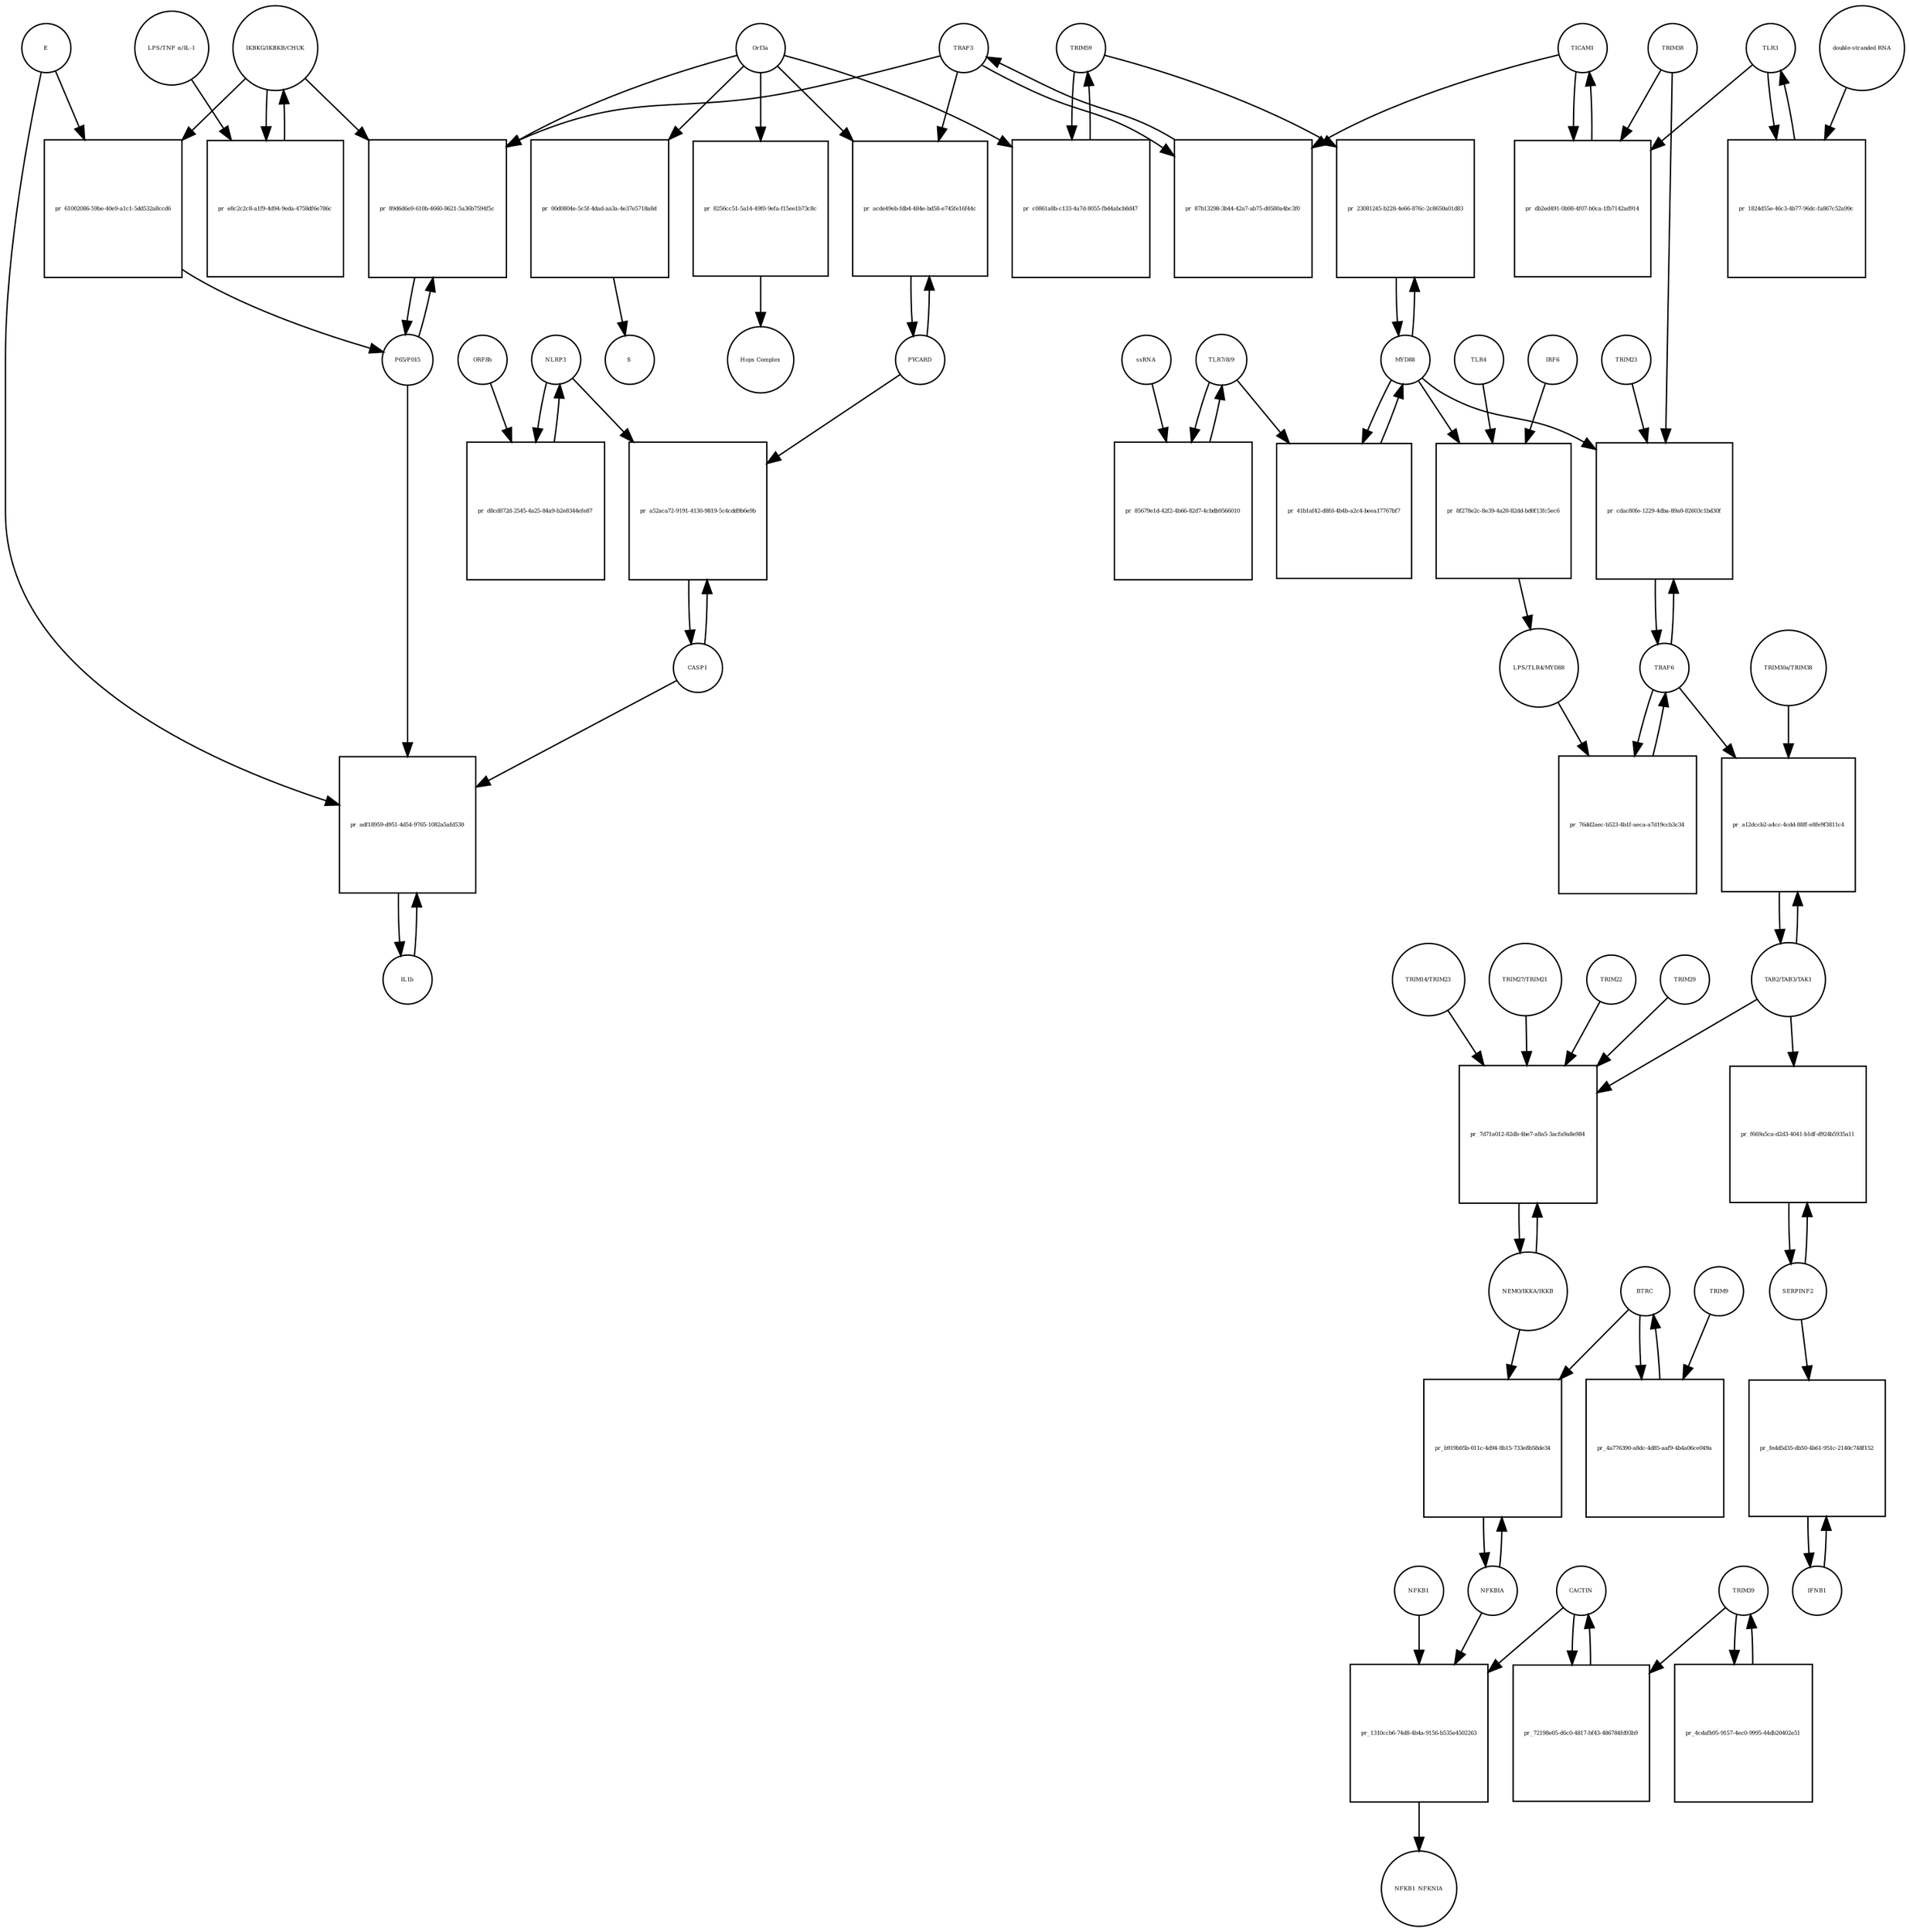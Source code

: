 strict digraph  {
TRIM59 [annotation="urn_miriam_pubmed_22588174|urn_miriam_hgnc_30834", bipartite=0, cls=macromolecule, fontsize=4, label=TRIM59, shape=circle];
"pr_c0861a8b-c133-4a7d-8055-fb44abcb8d47" [annotation="", bipartite=1, cls=process, fontsize=4, label="pr_c0861a8b-c133-4a7d-8055-fb44abcb8d47", shape=square];
Orf3a [annotation=urn_miriam_uniprot_P0DTC3, bipartite=0, cls=macromolecule, fontsize=4, label=Orf3a, shape=circle];
NLRP3 [annotation="", bipartite=0, cls="macromolecule multimer", fontsize=4, label=NLRP3, shape=circle];
"pr_d8cd872d-2545-4a25-84a9-b2e8344efe87" [annotation="", bipartite=1, cls=process, fontsize=4, label="pr_d8cd872d-2545-4a25-84a9-b2e8344efe87", shape=square];
ORF8b [annotation=urn_miriam_ncbiprotein_BCD58760, bipartite=0, cls=macromolecule, fontsize=4, label=ORF8b, shape=circle];
TRAF3 [annotation=urn_miriam_hgnc_12033, bipartite=0, cls=macromolecule, fontsize=4, label=TRAF3, shape=circle];
"pr_87b13298-3b44-42a7-ab75-d0580a4bc3f0" [annotation="", bipartite=1, cls=process, fontsize=4, label="pr_87b13298-3b44-42a7-ab75-d0580a4bc3f0", shape=square];
TICAM1 [annotation=urn_miriam_hgnc_18348, bipartite=0, cls=macromolecule, fontsize=4, label=TICAM1, shape=circle];
"IKBKG/IKBKB/CHUK" [annotation="urn_miriam_hgnc_5961|urn_miriam_hgnc_5960|urn_miriam_hgnc_1974", bipartite=0, cls=complex, fontsize=4, label="IKBKG/IKBKB/CHUK", shape=circle];
"pr_e8c2c2c8-a1f9-4d94-9eda-4758df6e786c" [annotation="", bipartite=1, cls=process, fontsize=4, label="pr_e8c2c2c8-a1f9-4d94-9eda-4758df6e786c", shape=square];
"LPS/TNF α/IL-1" [annotation="urn_miriam_hgnc_6121|urn_miriam_hgnc_11916|urn_miriam_hgnc_5991", bipartite=0, cls=complex, fontsize=4, label="LPS/TNF α/IL-1", shape=circle];
"pr_61002086-59be-40e9-a1c1-5dd532a8ccd6" [annotation="", bipartite=1, cls=process, fontsize=4, label="pr_61002086-59be-40e9-a1c1-5dd532a8ccd6", shape=square];
"P65/P015" [annotation="urn_miriam_hgnc_9955|urn_miriam_hgnc_7794", bipartite=0, cls=complex, fontsize=4, label="P65/P015", shape=circle];
E [annotation=urn_miriam_ncbiprotein_1796318600, bipartite=0, cls=macromolecule, fontsize=4, label=E, shape=circle];
CASP1 [annotation=urn_miriam_hgnc_1499, bipartite=0, cls=macromolecule, fontsize=4, label=CASP1, shape=circle];
"pr_a52aca72-9191-4130-9819-5c4cdd9b6e9b" [annotation="", bipartite=1, cls=process, fontsize=4, label="pr_a52aca72-9191-4130-9819-5c4cdd9b6e9b", shape=square];
PYCARD [annotation="", bipartite=0, cls="macromolecule multimer", fontsize=4, label=PYCARD, shape=circle];
TRAF6 [annotation=urn_miriam_hgnc_12036, bipartite=0, cls=macromolecule, fontsize=4, label=TRAF6, shape=circle];
"pr_76dd2aec-b523-4b1f-aeca-a7d19ccb3c34" [annotation="", bipartite=1, cls=process, fontsize=4, label="pr_76dd2aec-b523-4b1f-aeca-a7d19ccb3c34", shape=square];
"LPS/TLR4/MYD88" [annotation="urn_miriam_hgnc_6121|urn_miriam_hgnc_11850|urn_miriam_hgnc_7562", bipartite=0, cls=complex, fontsize=4, label="LPS/TLR4/MYD88", shape=circle];
"pr_cdac80fe-1229-4dba-89a0-82603c1bd30f" [annotation="", bipartite=1, cls=process, fontsize=4, label="pr_cdac80fe-1229-4dba-89a0-82603c1bd30f", shape=square];
MYD88 [annotation=urn_miriam_hgnc_7562, bipartite=0, cls=macromolecule, fontsize=4, label=MYD88, shape=circle];
TRIM38 [annotation=urn_miriam_hgnc_10059, bipartite=0, cls=macromolecule, fontsize=4, label=TRIM38, shape=circle];
TRIM23 [annotation=urn_miriam_hgnc_660, bipartite=0, cls=macromolecule, fontsize=4, label=TRIM23, shape=circle];
"TLR7/8/9" [annotation="urn_miriam_hgnc_15633|urn_miriam_hgnc_15632|urn_miriam_hgnc_15631", bipartite=0, cls=complex, fontsize=4, label="TLR7/8/9", shape=circle];
"pr_85679e1d-42f2-4b66-82d7-4cbdb9566010" [annotation="", bipartite=1, cls=process, fontsize=4, label="pr_85679e1d-42f2-4b66-82d7-4cbdb9566010", shape=square];
ssRNA [annotation="", bipartite=0, cls="nucleic acid feature", fontsize=4, label=ssRNA, shape=circle];
"pr_db2ed491-0b98-4f07-b0ca-1fb7142ad914" [annotation="", bipartite=1, cls=process, fontsize=4, label="pr_db2ed491-0b98-4f07-b0ca-1fb7142ad914", shape=square];
TLR3 [annotation=urn_miriam_hgnc_11849, bipartite=0, cls=macromolecule, fontsize=4, label=TLR3, shape=circle];
"pr_41b1af42-d8fd-4b4b-a2c4-beea17767bf7" [annotation="", bipartite=1, cls=process, fontsize=4, label="pr_41b1af42-d8fd-4b4b-a2c4-beea17767bf7", shape=square];
"pr_23081245-b228-4e66-876c-2c8650a01d83" [annotation="", bipartite=1, cls=process, fontsize=4, label="pr_23081245-b228-4e66-876c-2c8650a01d83", shape=square];
"TAB2/TAB3/TAK1" [annotation="urn_miriam_hgnc_17075|urn_miriam_hgnc_30681|urn_miriam_hgnc_6859", bipartite=0, cls=complex, fontsize=4, label="TAB2/TAB3/TAK1", shape=circle];
"pr_a12dccb2-a4cc-4cdd-88ff-e8fe9f3811c4" [annotation="", bipartite=1, cls=process, fontsize=4, label="pr_a12dccb2-a4cc-4cdd-88ff-e8fe9f3811c4", shape=square];
"TRIM30a/TRIM38" [annotation="urn_miriam_hgnc_10059|urn_miriam_uniprot_P15533", bipartite=0, cls=complex, fontsize=4, label="TRIM30a/TRIM38", shape=circle];
"NEMO/IKKA/IKKB" [annotation="urn_miriam_hgnc_5961|urn_miriam_hgnc_5960|urn_miriam_hgnc_1974", bipartite=0, cls=complex, fontsize=4, label="NEMO/IKKA/IKKB", shape=circle];
"pr_7d71a012-82db-4be7-a8a5-3acfa9a8e984" [annotation="", bipartite=1, cls=process, fontsize=4, label="pr_7d71a012-82db-4be7-a8a5-3acfa9a8e984", shape=square];
TRIM22 [annotation=urn_miriam_hgnc_16379, bipartite=0, cls=macromolecule, fontsize=4, label=TRIM22, shape=circle];
TRIM29 [annotation=urn_miriam_hgnc_17274, bipartite=0, cls=macromolecule, fontsize=4, label=TRIM29, shape=circle];
"TRIM14/TRIM23" [annotation="urn_miriam_hgnc_16283|urn_miriam_hgnc_660", bipartite=0, cls=complex, fontsize=4, label="TRIM14/TRIM23", shape=circle];
"TRIM27/TRIM21" [annotation="urn_miriam_hgnc_9975|urn_miriam_hgnc_11312", bipartite=0, cls=complex, fontsize=4, label="TRIM27/TRIM21", shape=circle];
NFKBIA [annotation=urn_miriam_hgnc_7797, bipartite=0, cls=macromolecule, fontsize=4, label=NFKBIA, shape=circle];
"pr_b919b05b-011c-4d94-8b15-733e8b58de34" [annotation="", bipartite=1, cls=process, fontsize=4, label="pr_b919b05b-011c-4d94-8b15-733e8b58de34", shape=square];
BTRC [annotation=urn_miriam_hgnc_1144, bipartite=0, cls=macromolecule, fontsize=4, label=BTRC, shape=circle];
"pr_89d6d6e9-610b-4660-8621-5a36b7594f5c" [annotation="", bipartite=1, cls=process, fontsize=4, label="pr_89d6d6e9-610b-4660-8621-5a36b7594f5c", shape=square];
"pr_4a776390-a8dc-4d85-aaf9-4b4a06ce049a" [annotation="", bipartite=1, cls=process, fontsize=4, label="pr_4a776390-a8dc-4d85-aaf9-4b4a06ce049a", shape=square];
TRIM9 [annotation=urn_miriam_hgnc_16288, bipartite=0, cls=macromolecule, fontsize=4, label=TRIM9, shape=circle];
TRIM39 [annotation=urn_miriam_hgnc_10065, bipartite=0, cls=macromolecule, fontsize=4, label=TRIM39, shape=circle];
"pr_4cdafb95-9157-4ec0-9995-44db20402e51" [annotation="", bipartite=1, cls=process, fontsize=4, label="pr_4cdafb95-9157-4ec0-9995-44db20402e51", shape=square];
CACTIN [annotation=urn_miriam_hgnc_29938, bipartite=0, cls=macromolecule, fontsize=4, label=CACTIN, shape=circle];
"pr_72198e05-d6c0-4817-bf43-486784fd93b9" [annotation="", bipartite=1, cls=process, fontsize=4, label="pr_72198e05-d6c0-4817-bf43-486784fd93b9", shape=square];
NFKB1 [annotation=urn_miriam_hgnc_7794, bipartite=0, cls=macromolecule, fontsize=4, label=NFKB1, shape=circle];
"pr_1310ccb6-74d8-4b4a-9156-b535e4502263" [annotation="", bipartite=1, cls=process, fontsize=4, label="pr_1310ccb6-74d8-4b4a-9156-b535e4502263", shape=square];
NFKB1_NFKNIA [annotation="", bipartite=0, cls=complex, fontsize=4, label=NFKB1_NFKNIA, shape=circle];
SERPINF2 [annotation=urn_miriam_hgnc_9075, bipartite=0, cls=macromolecule, fontsize=4, label=SERPINF2, shape=circle];
"pr_f669a5ca-d2d3-4041-b1df-d924b5935a11" [annotation="", bipartite=1, cls=process, fontsize=4, label="pr_f669a5ca-d2d3-4041-b1df-d924b5935a11", shape=square];
IFNB1 [annotation=urn_miriam_hgnc_5434, bipartite=0, cls=macromolecule, fontsize=4, label=IFNB1, shape=circle];
"pr_fedd5d35-db50-4b61-951c-2140c748f152" [annotation="", bipartite=1, cls=process, fontsize=4, label="pr_fedd5d35-db50-4b61-951c-2140c748f152", shape=square];
"pr_1824d55e-46c3-4b77-96dc-fa867c52a99c" [annotation="", bipartite=1, cls=process, fontsize=4, label="pr_1824d55e-46c3-4b77-96dc-fa867c52a99c", shape=square];
"double-stranded RNA" [annotation="", bipartite=0, cls="nucleic acid feature", fontsize=4, label="double-stranded RNA", shape=circle];
"pr_00d0804e-5c5f-4dad-aa3a-4e37e5718a8d" [annotation="", bipartite=1, cls=process, fontsize=4, label="pr_00d0804e-5c5f-4dad-aa3a-4e37e5718a8d", shape=square];
S [annotation=urn_miriam_uniprot_P0DTC2, bipartite=0, cls=macromolecule, fontsize=4, label=S, shape=circle];
IL1b [annotation=urn_miriam_hgnc_5992, bipartite=0, cls=macromolecule, fontsize=4, label=IL1b, shape=circle];
"pr_adf18959-d951-4d54-9765-1082a5afd530" [annotation="", bipartite=1, cls=process, fontsize=4, label="pr_adf18959-d951-4d54-9765-1082a5afd530", shape=square];
"pr_acde49eb-fdb4-484e-bd58-e745fe16f44c" [annotation="", bipartite=1, cls=process, fontsize=4, label="pr_acde49eb-fdb4-484e-bd58-e745fe16f44c", shape=square];
"pr_8256cc51-5a14-49f0-9efa-f15ee1b73c8c" [annotation="", bipartite=1, cls=process, fontsize=4, label="pr_8256cc51-5a14-49f0-9efa-f15ee1b73c8c", shape=square];
"Hops Complex" [annotation="urn_miriam_uniprot_J9TC74|urn_miriam_hgnc_14583|urn_miriam_hgnc_20593|urn_miriam_hgnc_24048|urn_miriam_hgnc_5013|urn_miriam_hgnc_20266", bipartite=0, cls=complex, fontsize=4, label="Hops Complex", shape=circle];
TLR4 [annotation="", bipartite=0, cls=macromolecule, fontsize=4, label=TLR4, shape=circle];
"pr_8f278e2c-8e39-4a20-82dd-bd0f13fc5ec6" [annotation="", bipartite=1, cls=process, fontsize=4, label="pr_8f278e2c-8e39-4a20-82dd-bd0f13fc5ec6", shape=square];
IRF6 [annotation="", bipartite=0, cls=macromolecule, fontsize=4, label=IRF6, shape=circle];
TRIM59 -> "pr_c0861a8b-c133-4a7d-8055-fb44abcb8d47"  [annotation="", interaction_type=consumption];
TRIM59 -> "pr_23081245-b228-4e66-876c-2c8650a01d83"  [annotation=urn_miriam_pubmed_22588174, interaction_type=inhibition];
"pr_c0861a8b-c133-4a7d-8055-fb44abcb8d47" -> TRIM59  [annotation="", interaction_type=production];
Orf3a -> "pr_c0861a8b-c133-4a7d-8055-fb44abcb8d47"  [annotation=urn_miriam_pubmed_28829373, interaction_type="necessary stimulation"];
Orf3a -> "pr_89d6d6e9-610b-4660-8621-5a36b7594f5c"  [annotation="urn_miriam_pubmed_31034780|urn_miriam_pubmed_32172672", interaction_type="necessary stimulation"];
Orf3a -> "pr_00d0804e-5c5f-4dad-aa3a-4e37e5718a8d"  [annotation=urn_miriam_pubmed_32172672, interaction_type="necessary stimulation"];
Orf3a -> "pr_acde49eb-fdb4-484e-bd58-e745fe16f44c"  [annotation=urn_miriam_pubmed_32172672, interaction_type="necessary stimulation"];
Orf3a -> "pr_8256cc51-5a14-49f0-9efa-f15ee1b73c8c"  [annotation="urn_miriam_pubmed_15316659|urn_miriam_pubmed_17715238|urn_miriam_pubmed_25375324|urn_miriam_pubmed_19590927", interaction_type="necessary stimulation"];
NLRP3 -> "pr_d8cd872d-2545-4a25-84a9-b2e8344efe87"  [annotation="", interaction_type=consumption];
NLRP3 -> "pr_a52aca72-9191-4130-9819-5c4cdd9b6e9b"  [annotation="", interaction_type=consumption];
"pr_d8cd872d-2545-4a25-84a9-b2e8344efe87" -> NLRP3  [annotation="", interaction_type=production];
ORF8b -> "pr_d8cd872d-2545-4a25-84a9-b2e8344efe87"  [annotation=urn_miriam_pubmed_31231549, interaction_type="necessary stimulation"];
TRAF3 -> "pr_87b13298-3b44-42a7-ab75-d0580a4bc3f0"  [annotation="", interaction_type=consumption];
TRAF3 -> "pr_89d6d6e9-610b-4660-8621-5a36b7594f5c"  [annotation="urn_miriam_pubmed_31034780|urn_miriam_pubmed_32172672", interaction_type=catalysis];
TRAF3 -> "pr_acde49eb-fdb4-484e-bd58-e745fe16f44c"  [annotation=urn_miriam_pubmed_32172672, interaction_type=catalysis];
"pr_87b13298-3b44-42a7-ab75-d0580a4bc3f0" -> TRAF3  [annotation="", interaction_type=production];
TICAM1 -> "pr_87b13298-3b44-42a7-ab75-d0580a4bc3f0"  [annotation=urn_miriam_pubmed_28829373, interaction_type="necessary stimulation"];
TICAM1 -> "pr_db2ed491-0b98-4f07-b0ca-1fb7142ad914"  [annotation="", interaction_type=consumption];
"IKBKG/IKBKB/CHUK" -> "pr_e8c2c2c8-a1f9-4d94-9eda-4758df6e786c"  [annotation="", interaction_type=consumption];
"IKBKG/IKBKB/CHUK" -> "pr_61002086-59be-40e9-a1c1-5dd532a8ccd6"  [annotation="", interaction_type=consumption];
"IKBKG/IKBKB/CHUK" -> "pr_89d6d6e9-610b-4660-8621-5a36b7594f5c"  [annotation="urn_miriam_pubmed_31034780|urn_miriam_pubmed_32172672", interaction_type=catalysis];
"pr_e8c2c2c8-a1f9-4d94-9eda-4758df6e786c" -> "IKBKG/IKBKB/CHUK"  [annotation="", interaction_type=production];
"LPS/TNF α/IL-1" -> "pr_e8c2c2c8-a1f9-4d94-9eda-4758df6e786c"  [annotation="urn_miriam_pubmed_32172672|urn_miriam_taxonomy_2697049", interaction_type=catalysis];
"pr_61002086-59be-40e9-a1c1-5dd532a8ccd6" -> "P65/P015"  [annotation="", interaction_type=production];
"P65/P015" -> "pr_89d6d6e9-610b-4660-8621-5a36b7594f5c"  [annotation="", interaction_type=consumption];
"P65/P015" -> "pr_adf18959-d951-4d54-9765-1082a5afd530"  [annotation=urn_miriam_pubmed_31034780, interaction_type=stimulation];
E -> "pr_61002086-59be-40e9-a1c1-5dd532a8ccd6"  [annotation="urn_miriam_pubmed_32172672|urn_miriam_taxonomy_2697049", interaction_type="necessary stimulation"];
E -> "pr_adf18959-d951-4d54-9765-1082a5afd530"  [annotation=urn_miriam_pubmed_31034780, interaction_type=catalysis];
CASP1 -> "pr_a52aca72-9191-4130-9819-5c4cdd9b6e9b"  [annotation="", interaction_type=consumption];
CASP1 -> "pr_adf18959-d951-4d54-9765-1082a5afd530"  [annotation=urn_miriam_pubmed_31034780, interaction_type=catalysis];
"pr_a52aca72-9191-4130-9819-5c4cdd9b6e9b" -> CASP1  [annotation="", interaction_type=production];
PYCARD -> "pr_a52aca72-9191-4130-9819-5c4cdd9b6e9b"  [annotation="", interaction_type=consumption];
PYCARD -> "pr_acde49eb-fdb4-484e-bd58-e745fe16f44c"  [annotation="", interaction_type=consumption];
TRAF6 -> "pr_76dd2aec-b523-4b1f-aeca-a7d19ccb3c34"  [annotation="", interaction_type=consumption];
TRAF6 -> "pr_cdac80fe-1229-4dba-89a0-82603c1bd30f"  [annotation="", interaction_type=consumption];
TRAF6 -> "pr_a12dccb2-a4cc-4cdd-88ff-e8fe9f3811c4"  [annotation="urn_miriam_pubmed_23758787|urn_miriam_pubmed_25172371|urn_miriam_pubmed_18345001", interaction_type="necessary stimulation"];
"pr_76dd2aec-b523-4b1f-aeca-a7d19ccb3c34" -> TRAF6  [annotation="", interaction_type=production];
"LPS/TLR4/MYD88" -> "pr_76dd2aec-b523-4b1f-aeca-a7d19ccb3c34"  [annotation=urn_miriam_pubmed_23758787, interaction_type=catalysis];
"pr_cdac80fe-1229-4dba-89a0-82603c1bd30f" -> TRAF6  [annotation="", interaction_type=production];
MYD88 -> "pr_cdac80fe-1229-4dba-89a0-82603c1bd30f"  [annotation="urn_miriam_pubmed_15361868|urn_miriam_pubmed_22539786|urn_miriam_pubmed_20724660", interaction_type="necessary stimulation"];
MYD88 -> "pr_41b1af42-d8fd-4b4b-a2c4-beea17767bf7"  [annotation="", interaction_type=consumption];
MYD88 -> "pr_23081245-b228-4e66-876c-2c8650a01d83"  [annotation="", interaction_type=consumption];
MYD88 -> "pr_8f278e2c-8e39-4a20-82dd-bd0f13fc5ec6"  [annotation="", interaction_type=consumption];
TRIM38 -> "pr_cdac80fe-1229-4dba-89a0-82603c1bd30f"  [annotation="urn_miriam_pubmed_15361868|urn_miriam_pubmed_22539786|urn_miriam_pubmed_20724660", interaction_type=inhibition];
TRIM38 -> "pr_db2ed491-0b98-4f07-b0ca-1fb7142ad914"  [annotation="urn_miriam_pubmed_23758787|urn_miriam_pubmed_22539786", interaction_type=inhibition];
TRIM23 -> "pr_cdac80fe-1229-4dba-89a0-82603c1bd30f"  [annotation="urn_miriam_pubmed_15361868|urn_miriam_pubmed_22539786|urn_miriam_pubmed_20724660", interaction_type="necessary stimulation"];
"TLR7/8/9" -> "pr_85679e1d-42f2-4b66-82d7-4cbdb9566010"  [annotation="", interaction_type=consumption];
"TLR7/8/9" -> "pr_41b1af42-d8fd-4b4b-a2c4-beea17767bf7"  [annotation=urn_miriam_pubmed_15361868, interaction_type="necessary stimulation"];
"pr_85679e1d-42f2-4b66-82d7-4cbdb9566010" -> "TLR7/8/9"  [annotation="", interaction_type=production];
ssRNA -> "pr_85679e1d-42f2-4b66-82d7-4cbdb9566010"  [annotation=urn_miriam_pubmed_21782231, interaction_type="necessary stimulation"];
"pr_db2ed491-0b98-4f07-b0ca-1fb7142ad914" -> TICAM1  [annotation="", interaction_type=production];
TLR3 -> "pr_db2ed491-0b98-4f07-b0ca-1fb7142ad914"  [annotation="urn_miriam_pubmed_23758787|urn_miriam_pubmed_22539786", interaction_type="necessary stimulation"];
TLR3 -> "pr_1824d55e-46c3-4b77-96dc-fa867c52a99c"  [annotation="", interaction_type=consumption];
"pr_41b1af42-d8fd-4b4b-a2c4-beea17767bf7" -> MYD88  [annotation="", interaction_type=production];
"pr_23081245-b228-4e66-876c-2c8650a01d83" -> MYD88  [annotation="", interaction_type=production];
"TAB2/TAB3/TAK1" -> "pr_a12dccb2-a4cc-4cdd-88ff-e8fe9f3811c4"  [annotation="", interaction_type=consumption];
"TAB2/TAB3/TAK1" -> "pr_7d71a012-82db-4be7-a8a5-3acfa9a8e984"  [annotation="urn_miriam_pubmed_23758787|urn_miriam_pubmed_23408607|urn_miriam_pubmed_26358190|urn_miriam_pubmed_27695001|urn_miriam_pubmed_24379373|urn_miriam_pubmed_20724660", interaction_type="necessary stimulation"];
"TAB2/TAB3/TAK1" -> "pr_f669a5ca-d2d3-4041-b1df-d924b5935a11"  [annotation=urn_miriam_pubmed_17706453, interaction_type="necessary stimulation"];
"pr_a12dccb2-a4cc-4cdd-88ff-e8fe9f3811c4" -> "TAB2/TAB3/TAK1"  [annotation="", interaction_type=production];
"TRIM30a/TRIM38" -> "pr_a12dccb2-a4cc-4cdd-88ff-e8fe9f3811c4"  [annotation="urn_miriam_pubmed_23758787|urn_miriam_pubmed_25172371|urn_miriam_pubmed_18345001", interaction_type=inhibition];
"NEMO/IKKA/IKKB" -> "pr_7d71a012-82db-4be7-a8a5-3acfa9a8e984"  [annotation="", interaction_type=consumption];
"NEMO/IKKA/IKKB" -> "pr_b919b05b-011c-4d94-8b15-733e8b58de34"  [annotation=urn_miriam_pubmed_21135871, interaction_type=catalysis];
"pr_7d71a012-82db-4be7-a8a5-3acfa9a8e984" -> "NEMO/IKKA/IKKB"  [annotation="", interaction_type=production];
TRIM22 -> "pr_7d71a012-82db-4be7-a8a5-3acfa9a8e984"  [annotation="urn_miriam_pubmed_23758787|urn_miriam_pubmed_23408607|urn_miriam_pubmed_26358190|urn_miriam_pubmed_27695001|urn_miriam_pubmed_24379373|urn_miriam_pubmed_20724660", interaction_type=inhibition];
TRIM29 -> "pr_7d71a012-82db-4be7-a8a5-3acfa9a8e984"  [annotation="urn_miriam_pubmed_23758787|urn_miriam_pubmed_23408607|urn_miriam_pubmed_26358190|urn_miriam_pubmed_27695001|urn_miriam_pubmed_24379373|urn_miriam_pubmed_20724660", interaction_type=inhibition];
"TRIM14/TRIM23" -> "pr_7d71a012-82db-4be7-a8a5-3acfa9a8e984"  [annotation="urn_miriam_pubmed_23758787|urn_miriam_pubmed_23408607|urn_miriam_pubmed_26358190|urn_miriam_pubmed_27695001|urn_miriam_pubmed_24379373|urn_miriam_pubmed_20724660", interaction_type="necessary stimulation"];
"TRIM27/TRIM21" -> "pr_7d71a012-82db-4be7-a8a5-3acfa9a8e984"  [annotation="urn_miriam_pubmed_23758787|urn_miriam_pubmed_23408607|urn_miriam_pubmed_26358190|urn_miriam_pubmed_27695001|urn_miriam_pubmed_24379373|urn_miriam_pubmed_20724660", interaction_type=inhibition];
NFKBIA -> "pr_b919b05b-011c-4d94-8b15-733e8b58de34"  [annotation="", interaction_type=consumption];
NFKBIA -> "pr_1310ccb6-74d8-4b4a-9156-b535e4502263"  [annotation="", interaction_type=consumption];
"pr_b919b05b-011c-4d94-8b15-733e8b58de34" -> NFKBIA  [annotation="", interaction_type=production];
BTRC -> "pr_b919b05b-011c-4d94-8b15-733e8b58de34"  [annotation=urn_miriam_pubmed_21135871, interaction_type=catalysis];
BTRC -> "pr_4a776390-a8dc-4d85-aaf9-4b4a06ce049a"  [annotation="", interaction_type=consumption];
"pr_89d6d6e9-610b-4660-8621-5a36b7594f5c" -> "P65/P015"  [annotation="", interaction_type=production];
"pr_4a776390-a8dc-4d85-aaf9-4b4a06ce049a" -> BTRC  [annotation="", interaction_type=production];
TRIM9 -> "pr_4a776390-a8dc-4d85-aaf9-4b4a06ce049a"  [annotation=urn_miriam_pubmed_21135871, interaction_type=inhibition];
TRIM39 -> "pr_4cdafb95-9157-4ec0-9995-44db20402e51"  [annotation="", interaction_type=consumption];
TRIM39 -> "pr_72198e05-d6c0-4817-bf43-486784fd93b9"  [annotation=urn_miriam_pubmed_26999213, interaction_type="necessary stimulation"];
"pr_4cdafb95-9157-4ec0-9995-44db20402e51" -> TRIM39  [annotation="", interaction_type=production];
CACTIN -> "pr_72198e05-d6c0-4817-bf43-486784fd93b9"  [annotation="", interaction_type=consumption];
CACTIN -> "pr_1310ccb6-74d8-4b4a-9156-b535e4502263"  [annotation=urn_miriam_pubmed_26999213, interaction_type=inhibition];
"pr_72198e05-d6c0-4817-bf43-486784fd93b9" -> CACTIN  [annotation="", interaction_type=production];
NFKB1 -> "pr_1310ccb6-74d8-4b4a-9156-b535e4502263"  [annotation="", interaction_type=consumption];
"pr_1310ccb6-74d8-4b4a-9156-b535e4502263" -> NFKB1_NFKNIA  [annotation="", interaction_type=production];
SERPINF2 -> "pr_f669a5ca-d2d3-4041-b1df-d924b5935a11"  [annotation="", interaction_type=consumption];
SERPINF2 -> "pr_fedd5d35-db50-4b61-951c-2140c748f152"  [annotation=urn_miriam_pubmed_17706453, interaction_type=stimulation];
"pr_f669a5ca-d2d3-4041-b1df-d924b5935a11" -> SERPINF2  [annotation="", interaction_type=production];
IFNB1 -> "pr_fedd5d35-db50-4b61-951c-2140c748f152"  [annotation="", interaction_type=consumption];
"pr_fedd5d35-db50-4b61-951c-2140c748f152" -> IFNB1  [annotation="", interaction_type=production];
"pr_1824d55e-46c3-4b77-96dc-fa867c52a99c" -> TLR3  [annotation="", interaction_type=production];
"double-stranded RNA" -> "pr_1824d55e-46c3-4b77-96dc-fa867c52a99c"  [annotation=urn_miriam_pubmed_23758787, interaction_type="necessary stimulation"];
"pr_00d0804e-5c5f-4dad-aa3a-4e37e5718a8d" -> S  [annotation="", interaction_type=production];
IL1b -> "pr_adf18959-d951-4d54-9765-1082a5afd530"  [annotation="", interaction_type=consumption];
"pr_adf18959-d951-4d54-9765-1082a5afd530" -> IL1b  [annotation="", interaction_type=production];
"pr_acde49eb-fdb4-484e-bd58-e745fe16f44c" -> PYCARD  [annotation="", interaction_type=production];
"pr_8256cc51-5a14-49f0-9efa-f15ee1b73c8c" -> "Hops Complex"  [annotation="", interaction_type=production];
TLR4 -> "pr_8f278e2c-8e39-4a20-82dd-bd0f13fc5ec6"  [annotation="", interaction_type=consumption];
"pr_8f278e2c-8e39-4a20-82dd-bd0f13fc5ec6" -> "LPS/TLR4/MYD88"  [annotation="", interaction_type=production];
IRF6 -> "pr_8f278e2c-8e39-4a20-82dd-bd0f13fc5ec6"  [annotation="", interaction_type=consumption];
}
